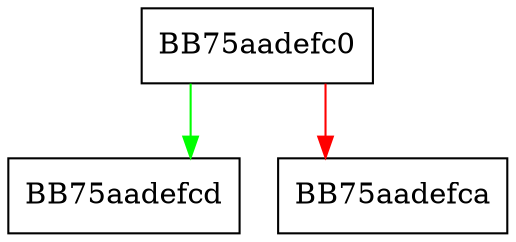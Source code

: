 digraph GetBlobSigningTime {
  node [shape="box"];
  graph [splines=ortho];
  BB75aadefc0 -> BB75aadefcd [color="green"];
  BB75aadefc0 -> BB75aadefca [color="red"];
}